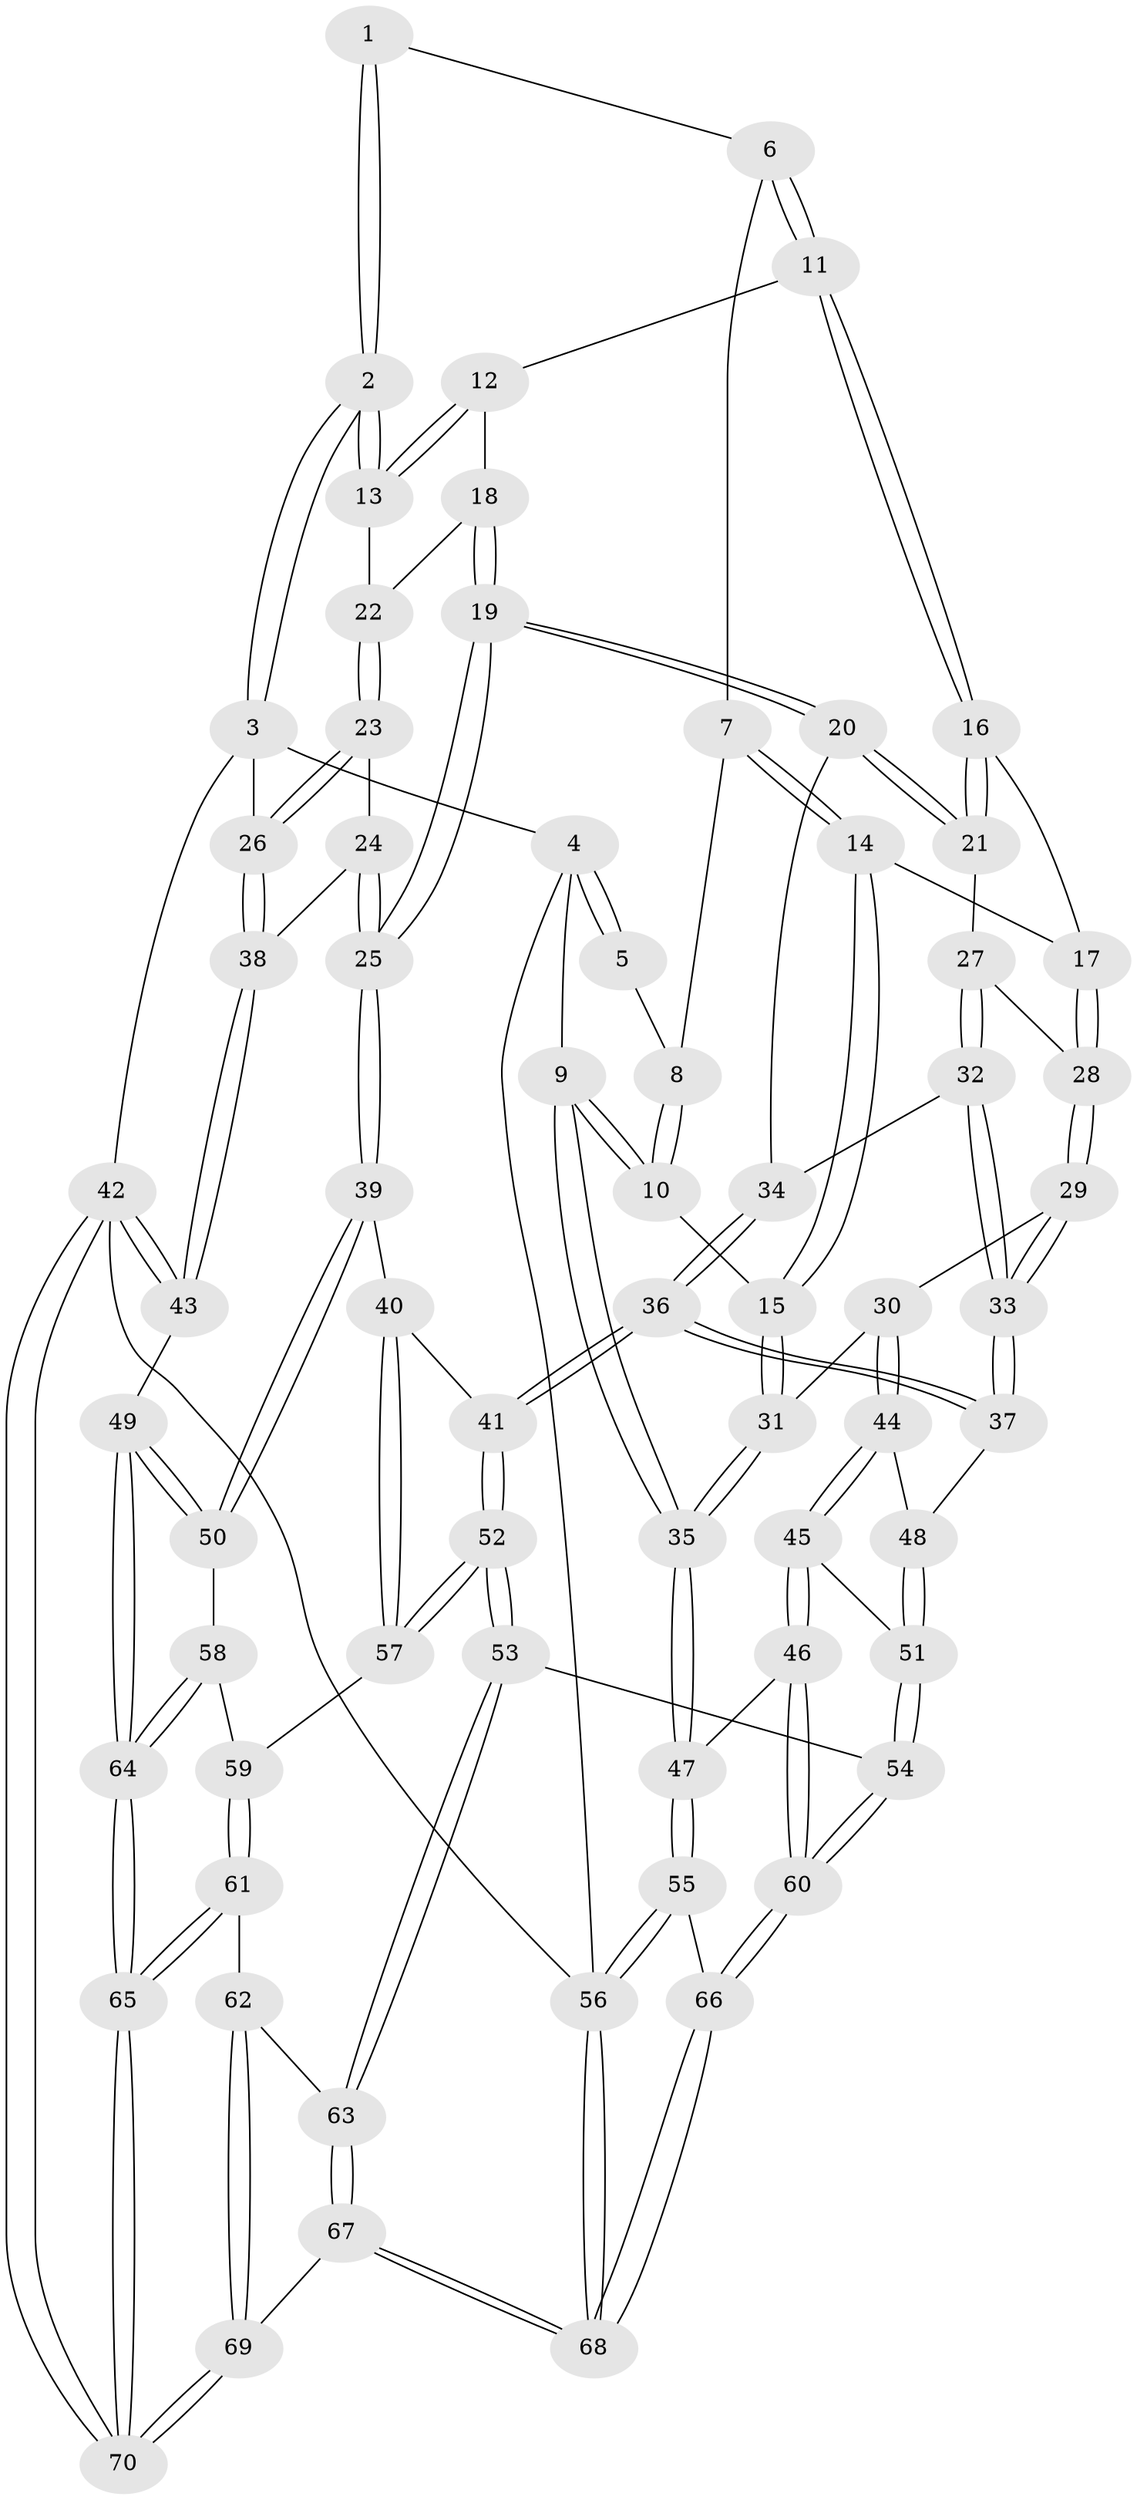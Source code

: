 // coarse degree distribution, {4: 0.5128205128205128, 6: 0.07692307692307693, 5: 0.3076923076923077, 3: 0.10256410256410256}
// Generated by graph-tools (version 1.1) at 2025/42/03/06/25 10:42:35]
// undirected, 70 vertices, 172 edges
graph export_dot {
graph [start="1"]
  node [color=gray90,style=filled];
  1 [pos="+0.47089743668444545+0"];
  2 [pos="+1+0"];
  3 [pos="+1+0"];
  4 [pos="+0+0"];
  5 [pos="+0.301803853489439+0"];
  6 [pos="+0.5360305151074588+0.04815384053401107"];
  7 [pos="+0.3737981221860454+0.1832932715518458"];
  8 [pos="+0.2715169202017718+0.06979830025465383"];
  9 [pos="+0+0.04869222392370031"];
  10 [pos="+0.18695449691480312+0.19709419040880366"];
  11 [pos="+0.6078290274925909+0.1423652573071322"];
  12 [pos="+0.6902901578806291+0.15174655329868375"];
  13 [pos="+1+0"];
  14 [pos="+0.35095834736086695+0.28825213655166465"];
  15 [pos="+0.25939840732816916+0.31630725924925834"];
  16 [pos="+0.5733454567715077+0.22387751963532213"];
  17 [pos="+0.35460388230856554+0.28955721330476186"];
  18 [pos="+0.7356631063612744+0.20356383224112468"];
  19 [pos="+0.7394558240154411+0.4424324984014871"];
  20 [pos="+0.6950786269990447+0.41725438291636213"];
  21 [pos="+0.5796264600372399+0.3291724693787559"];
  22 [pos="+0.866073478167542+0.23895028276543331"];
  23 [pos="+0.8786198782032764+0.2729369243267542"];
  24 [pos="+0.8738919494529439+0.39188581073796885"];
  25 [pos="+0.780529203307072+0.4965300882645021"];
  26 [pos="+1+0.26171392797658116"];
  27 [pos="+0.514682889611173+0.38007603685162494"];
  28 [pos="+0.43176527589478547+0.3680268025636883"];
  29 [pos="+0.41110255744289936+0.4553676772323956"];
  30 [pos="+0.2042219441127278+0.4482466662043869"];
  31 [pos="+0.19568561377807447+0.4398583840933182"];
  32 [pos="+0.5172548436253179+0.4129608911733838"];
  33 [pos="+0.46202892601225476+0.5437483642893692"];
  34 [pos="+0.5571319580801635+0.45024154383323717"];
  35 [pos="+0+0.4985587810359006"];
  36 [pos="+0.588917382756075+0.6191443619336509"];
  37 [pos="+0.4636996782241621+0.5565124042197244"];
  38 [pos="+1+0.3372229193360083"];
  39 [pos="+0.7812969851786159+0.5475253482574707"];
  40 [pos="+0.7061562823313083+0.6115889577304942"];
  41 [pos="+0.5978256647586555+0.6253660580576182"];
  42 [pos="+1+1"];
  43 [pos="+1+0.7055111217239788"];
  44 [pos="+0.28456060087994733+0.5723669651013525"];
  45 [pos="+0.22212953997287935+0.7131858965968115"];
  46 [pos="+0.1692326156249335+0.7782347789321553"];
  47 [pos="+0+0.5904923490793674"];
  48 [pos="+0.3699645721252182+0.5926958118683694"];
  49 [pos="+1+0.7034526610592561"];
  50 [pos="+1+0.7002095891062671"];
  51 [pos="+0.3860813491398751+0.7100606492822842"];
  52 [pos="+0.47369004357164396+0.8166157764549061"];
  53 [pos="+0.46484667182546036+0.8283353484605973"];
  54 [pos="+0.4597998719489807+0.8261612434431035"];
  55 [pos="+0+0.7487339177607549"];
  56 [pos="+0+1"];
  57 [pos="+0.7318252293478982+0.7868597379857075"];
  58 [pos="+0.779827206313454+0.8301042502397509"];
  59 [pos="+0.7365534381955452+0.8056827086844097"];
  60 [pos="+0.18980167763307798+0.8325154871309859"];
  61 [pos="+0.6347308941109591+0.9213551764601703"];
  62 [pos="+0.6257927711331281+0.9255928263391882"];
  63 [pos="+0.4664734553725934+0.8327470655468593"];
  64 [pos="+0.8523611160878044+0.9576053173110329"];
  65 [pos="+0.8467326961526556+0.9990184712972697"];
  66 [pos="+0.1689101137992274+0.9274403609231644"];
  67 [pos="+0.3276977960189068+1"];
  68 [pos="+0.10990610995300538+1"];
  69 [pos="+0.6005711972031421+1"];
  70 [pos="+0.9239600744452411+1"];
  1 -- 2;
  1 -- 2;
  1 -- 6;
  2 -- 3;
  2 -- 3;
  2 -- 13;
  2 -- 13;
  3 -- 4;
  3 -- 26;
  3 -- 42;
  4 -- 5;
  4 -- 5;
  4 -- 9;
  4 -- 56;
  5 -- 8;
  6 -- 7;
  6 -- 11;
  6 -- 11;
  7 -- 8;
  7 -- 14;
  7 -- 14;
  8 -- 10;
  8 -- 10;
  9 -- 10;
  9 -- 10;
  9 -- 35;
  9 -- 35;
  10 -- 15;
  11 -- 12;
  11 -- 16;
  11 -- 16;
  12 -- 13;
  12 -- 13;
  12 -- 18;
  13 -- 22;
  14 -- 15;
  14 -- 15;
  14 -- 17;
  15 -- 31;
  15 -- 31;
  16 -- 17;
  16 -- 21;
  16 -- 21;
  17 -- 28;
  17 -- 28;
  18 -- 19;
  18 -- 19;
  18 -- 22;
  19 -- 20;
  19 -- 20;
  19 -- 25;
  19 -- 25;
  20 -- 21;
  20 -- 21;
  20 -- 34;
  21 -- 27;
  22 -- 23;
  22 -- 23;
  23 -- 24;
  23 -- 26;
  23 -- 26;
  24 -- 25;
  24 -- 25;
  24 -- 38;
  25 -- 39;
  25 -- 39;
  26 -- 38;
  26 -- 38;
  27 -- 28;
  27 -- 32;
  27 -- 32;
  28 -- 29;
  28 -- 29;
  29 -- 30;
  29 -- 33;
  29 -- 33;
  30 -- 31;
  30 -- 44;
  30 -- 44;
  31 -- 35;
  31 -- 35;
  32 -- 33;
  32 -- 33;
  32 -- 34;
  33 -- 37;
  33 -- 37;
  34 -- 36;
  34 -- 36;
  35 -- 47;
  35 -- 47;
  36 -- 37;
  36 -- 37;
  36 -- 41;
  36 -- 41;
  37 -- 48;
  38 -- 43;
  38 -- 43;
  39 -- 40;
  39 -- 50;
  39 -- 50;
  40 -- 41;
  40 -- 57;
  40 -- 57;
  41 -- 52;
  41 -- 52;
  42 -- 43;
  42 -- 43;
  42 -- 70;
  42 -- 70;
  42 -- 56;
  43 -- 49;
  44 -- 45;
  44 -- 45;
  44 -- 48;
  45 -- 46;
  45 -- 46;
  45 -- 51;
  46 -- 47;
  46 -- 60;
  46 -- 60;
  47 -- 55;
  47 -- 55;
  48 -- 51;
  48 -- 51;
  49 -- 50;
  49 -- 50;
  49 -- 64;
  49 -- 64;
  50 -- 58;
  51 -- 54;
  51 -- 54;
  52 -- 53;
  52 -- 53;
  52 -- 57;
  52 -- 57;
  53 -- 54;
  53 -- 63;
  53 -- 63;
  54 -- 60;
  54 -- 60;
  55 -- 56;
  55 -- 56;
  55 -- 66;
  56 -- 68;
  56 -- 68;
  57 -- 59;
  58 -- 59;
  58 -- 64;
  58 -- 64;
  59 -- 61;
  59 -- 61;
  60 -- 66;
  60 -- 66;
  61 -- 62;
  61 -- 65;
  61 -- 65;
  62 -- 63;
  62 -- 69;
  62 -- 69;
  63 -- 67;
  63 -- 67;
  64 -- 65;
  64 -- 65;
  65 -- 70;
  65 -- 70;
  66 -- 68;
  66 -- 68;
  67 -- 68;
  67 -- 68;
  67 -- 69;
  69 -- 70;
  69 -- 70;
}
